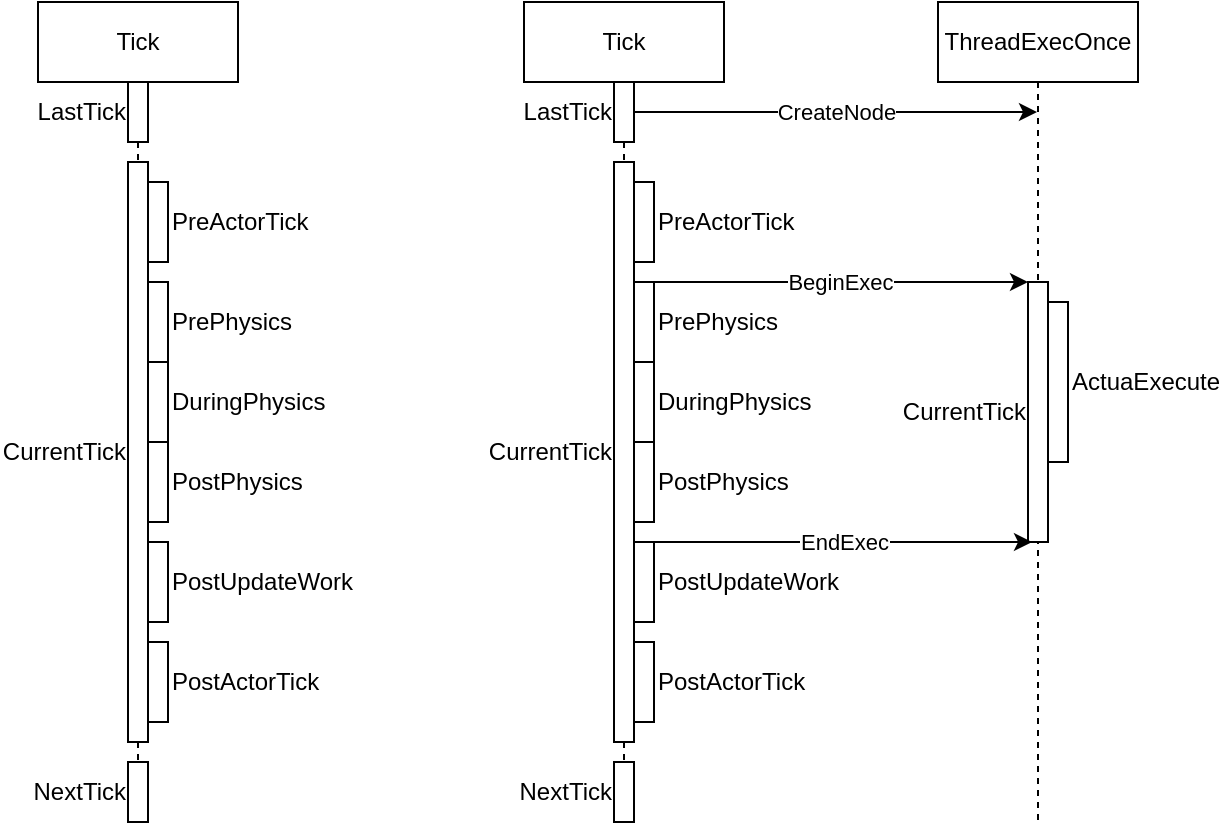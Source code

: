 <mxfile version="21.2.8" type="device">
  <diagram name="第 1 页" id="8nAH_SGD8lflhsnFOe_v">
    <mxGraphModel dx="989" dy="582" grid="1" gridSize="10" guides="1" tooltips="1" connect="1" arrows="1" fold="1" page="1" pageScale="1" pageWidth="827" pageHeight="1169" math="0" shadow="0">
      <root>
        <mxCell id="0" />
        <mxCell id="1" parent="0" />
        <mxCell id="eUrg9NWbsTJl5SdUJOAL-8" value="Tick" style="shape=umlLifeline;perimeter=lifelinePerimeter;whiteSpace=wrap;html=1;container=1;dropTarget=0;collapsible=0;recursiveResize=0;outlineConnect=0;portConstraint=eastwest;newEdgeStyle={&quot;edgeStyle&quot;:&quot;elbowEdgeStyle&quot;,&quot;elbow&quot;:&quot;vertical&quot;,&quot;curved&quot;:0,&quot;rounded&quot;:0};" vertex="1" parent="1">
          <mxGeometry x="120" y="80" width="100" height="410" as="geometry" />
        </mxCell>
        <mxCell id="eUrg9NWbsTJl5SdUJOAL-25" value="CurrentTick" style="html=1;points=[];perimeter=orthogonalPerimeter;outlineConnect=0;targetShapes=umlLifeline;portConstraint=eastwest;newEdgeStyle={&quot;edgeStyle&quot;:&quot;elbowEdgeStyle&quot;,&quot;elbow&quot;:&quot;vertical&quot;,&quot;curved&quot;:0,&quot;rounded&quot;:0};fontColor=#000000;labelPosition=left;verticalLabelPosition=middle;align=right;verticalAlign=middle;" vertex="1" parent="eUrg9NWbsTJl5SdUJOAL-8">
          <mxGeometry x="45" y="80" width="10" height="290" as="geometry" />
        </mxCell>
        <mxCell id="eUrg9NWbsTJl5SdUJOAL-15" value="PostUpdateWork" style="html=1;points=[];perimeter=orthogonalPerimeter;outlineConnect=0;targetShapes=umlLifeline;portConstraint=eastwest;newEdgeStyle={&quot;edgeStyle&quot;:&quot;elbowEdgeStyle&quot;,&quot;elbow&quot;:&quot;vertical&quot;,&quot;curved&quot;:0,&quot;rounded&quot;:0};labelPosition=right;verticalLabelPosition=middle;align=left;verticalAlign=middle;" vertex="1" parent="eUrg9NWbsTJl5SdUJOAL-8">
          <mxGeometry x="55" y="270" width="10" height="40" as="geometry" />
        </mxCell>
        <mxCell id="eUrg9NWbsTJl5SdUJOAL-16" value="PostActorTick" style="html=1;points=[];perimeter=orthogonalPerimeter;outlineConnect=0;targetShapes=umlLifeline;portConstraint=eastwest;newEdgeStyle={&quot;edgeStyle&quot;:&quot;elbowEdgeStyle&quot;,&quot;elbow&quot;:&quot;vertical&quot;,&quot;curved&quot;:0,&quot;rounded&quot;:0};labelPosition=right;verticalLabelPosition=middle;align=left;verticalAlign=middle;" vertex="1" parent="eUrg9NWbsTJl5SdUJOAL-8">
          <mxGeometry x="55" y="320" width="10" height="40" as="geometry" />
        </mxCell>
        <mxCell id="eUrg9NWbsTJl5SdUJOAL-21" value="PreActorTick" style="html=1;points=[];perimeter=orthogonalPerimeter;outlineConnect=0;targetShapes=umlLifeline;portConstraint=eastwest;newEdgeStyle={&quot;edgeStyle&quot;:&quot;elbowEdgeStyle&quot;,&quot;elbow&quot;:&quot;vertical&quot;,&quot;curved&quot;:0,&quot;rounded&quot;:0};labelPosition=right;verticalLabelPosition=middle;align=left;verticalAlign=middle;" vertex="1" parent="eUrg9NWbsTJl5SdUJOAL-8">
          <mxGeometry x="55" y="90" width="10" height="40" as="geometry" />
        </mxCell>
        <mxCell id="eUrg9NWbsTJl5SdUJOAL-22" value="PrePhysics" style="html=1;points=[];perimeter=orthogonalPerimeter;outlineConnect=0;targetShapes=umlLifeline;portConstraint=eastwest;newEdgeStyle={&quot;edgeStyle&quot;:&quot;elbowEdgeStyle&quot;,&quot;elbow&quot;:&quot;vertical&quot;,&quot;curved&quot;:0,&quot;rounded&quot;:0};labelPosition=right;verticalLabelPosition=middle;align=left;verticalAlign=middle;" vertex="1" parent="eUrg9NWbsTJl5SdUJOAL-8">
          <mxGeometry x="55" y="140" width="10" height="40" as="geometry" />
        </mxCell>
        <mxCell id="eUrg9NWbsTJl5SdUJOAL-23" value="DuringPhysics" style="html=1;points=[];perimeter=orthogonalPerimeter;outlineConnect=0;targetShapes=umlLifeline;portConstraint=eastwest;newEdgeStyle={&quot;edgeStyle&quot;:&quot;elbowEdgeStyle&quot;,&quot;elbow&quot;:&quot;vertical&quot;,&quot;curved&quot;:0,&quot;rounded&quot;:0};labelPosition=right;verticalLabelPosition=middle;align=left;verticalAlign=middle;" vertex="1" parent="eUrg9NWbsTJl5SdUJOAL-8">
          <mxGeometry x="55" y="180" width="10" height="40" as="geometry" />
        </mxCell>
        <mxCell id="eUrg9NWbsTJl5SdUJOAL-24" value="PostPhysics" style="html=1;points=[];perimeter=orthogonalPerimeter;outlineConnect=0;targetShapes=umlLifeline;portConstraint=eastwest;newEdgeStyle={&quot;edgeStyle&quot;:&quot;elbowEdgeStyle&quot;,&quot;elbow&quot;:&quot;vertical&quot;,&quot;curved&quot;:0,&quot;rounded&quot;:0};labelPosition=right;verticalLabelPosition=middle;align=left;verticalAlign=middle;" vertex="1" parent="eUrg9NWbsTJl5SdUJOAL-8">
          <mxGeometry x="55" y="220" width="10" height="40" as="geometry" />
        </mxCell>
        <mxCell id="eUrg9NWbsTJl5SdUJOAL-26" value="NextTick" style="html=1;points=[];perimeter=orthogonalPerimeter;outlineConnect=0;targetShapes=umlLifeline;portConstraint=eastwest;newEdgeStyle={&quot;edgeStyle&quot;:&quot;elbowEdgeStyle&quot;,&quot;elbow&quot;:&quot;vertical&quot;,&quot;curved&quot;:0,&quot;rounded&quot;:0};labelPosition=left;verticalLabelPosition=middle;align=right;verticalAlign=middle;" vertex="1" parent="eUrg9NWbsTJl5SdUJOAL-8">
          <mxGeometry x="45" y="380" width="10" height="30" as="geometry" />
        </mxCell>
        <mxCell id="eUrg9NWbsTJl5SdUJOAL-17" value="LastTick" style="html=1;points=[];perimeter=orthogonalPerimeter;outlineConnect=0;targetShapes=umlLifeline;portConstraint=eastwest;newEdgeStyle={&quot;edgeStyle&quot;:&quot;elbowEdgeStyle&quot;,&quot;elbow&quot;:&quot;vertical&quot;,&quot;curved&quot;:0,&quot;rounded&quot;:0};labelPosition=left;verticalLabelPosition=middle;align=right;verticalAlign=middle;" vertex="1" parent="1">
          <mxGeometry x="165" y="120" width="10" height="30" as="geometry" />
        </mxCell>
        <mxCell id="eUrg9NWbsTJl5SdUJOAL-27" value="Tick" style="shape=umlLifeline;perimeter=lifelinePerimeter;whiteSpace=wrap;html=1;container=1;dropTarget=0;collapsible=0;recursiveResize=0;outlineConnect=0;portConstraint=eastwest;newEdgeStyle={&quot;edgeStyle&quot;:&quot;elbowEdgeStyle&quot;,&quot;elbow&quot;:&quot;vertical&quot;,&quot;curved&quot;:0,&quot;rounded&quot;:0};" vertex="1" parent="1">
          <mxGeometry x="363" y="80" width="100" height="410" as="geometry" />
        </mxCell>
        <mxCell id="eUrg9NWbsTJl5SdUJOAL-28" value="CurrentTick" style="html=1;points=[];perimeter=orthogonalPerimeter;outlineConnect=0;targetShapes=umlLifeline;portConstraint=eastwest;newEdgeStyle={&quot;edgeStyle&quot;:&quot;elbowEdgeStyle&quot;,&quot;elbow&quot;:&quot;vertical&quot;,&quot;curved&quot;:0,&quot;rounded&quot;:0};fontColor=#000000;labelPosition=left;verticalLabelPosition=middle;align=right;verticalAlign=middle;" vertex="1" parent="eUrg9NWbsTJl5SdUJOAL-27">
          <mxGeometry x="45" y="80" width="10" height="290" as="geometry" />
        </mxCell>
        <mxCell id="eUrg9NWbsTJl5SdUJOAL-29" value="PostUpdateWork" style="html=1;points=[];perimeter=orthogonalPerimeter;outlineConnect=0;targetShapes=umlLifeline;portConstraint=eastwest;newEdgeStyle={&quot;edgeStyle&quot;:&quot;elbowEdgeStyle&quot;,&quot;elbow&quot;:&quot;vertical&quot;,&quot;curved&quot;:0,&quot;rounded&quot;:0};labelPosition=right;verticalLabelPosition=middle;align=left;verticalAlign=middle;" vertex="1" parent="eUrg9NWbsTJl5SdUJOAL-27">
          <mxGeometry x="55" y="270" width="10" height="40" as="geometry" />
        </mxCell>
        <mxCell id="eUrg9NWbsTJl5SdUJOAL-30" value="PostActorTick" style="html=1;points=[];perimeter=orthogonalPerimeter;outlineConnect=0;targetShapes=umlLifeline;portConstraint=eastwest;newEdgeStyle={&quot;edgeStyle&quot;:&quot;elbowEdgeStyle&quot;,&quot;elbow&quot;:&quot;vertical&quot;,&quot;curved&quot;:0,&quot;rounded&quot;:0};labelPosition=right;verticalLabelPosition=middle;align=left;verticalAlign=middle;" vertex="1" parent="eUrg9NWbsTJl5SdUJOAL-27">
          <mxGeometry x="55" y="320" width="10" height="40" as="geometry" />
        </mxCell>
        <mxCell id="eUrg9NWbsTJl5SdUJOAL-31" value="PreActorTick" style="html=1;points=[];perimeter=orthogonalPerimeter;outlineConnect=0;targetShapes=umlLifeline;portConstraint=eastwest;newEdgeStyle={&quot;edgeStyle&quot;:&quot;elbowEdgeStyle&quot;,&quot;elbow&quot;:&quot;vertical&quot;,&quot;curved&quot;:0,&quot;rounded&quot;:0};labelPosition=right;verticalLabelPosition=middle;align=left;verticalAlign=middle;" vertex="1" parent="eUrg9NWbsTJl5SdUJOAL-27">
          <mxGeometry x="55" y="90" width="10" height="40" as="geometry" />
        </mxCell>
        <mxCell id="eUrg9NWbsTJl5SdUJOAL-33" value="DuringPhysics" style="html=1;points=[];perimeter=orthogonalPerimeter;outlineConnect=0;targetShapes=umlLifeline;portConstraint=eastwest;newEdgeStyle={&quot;edgeStyle&quot;:&quot;elbowEdgeStyle&quot;,&quot;elbow&quot;:&quot;vertical&quot;,&quot;curved&quot;:0,&quot;rounded&quot;:0};labelPosition=right;verticalLabelPosition=middle;align=left;verticalAlign=middle;" vertex="1" parent="eUrg9NWbsTJl5SdUJOAL-27">
          <mxGeometry x="55" y="180" width="10" height="40" as="geometry" />
        </mxCell>
        <mxCell id="eUrg9NWbsTJl5SdUJOAL-34" value="PostPhysics" style="html=1;points=[];perimeter=orthogonalPerimeter;outlineConnect=0;targetShapes=umlLifeline;portConstraint=eastwest;newEdgeStyle={&quot;edgeStyle&quot;:&quot;elbowEdgeStyle&quot;,&quot;elbow&quot;:&quot;vertical&quot;,&quot;curved&quot;:0,&quot;rounded&quot;:0};labelPosition=right;verticalLabelPosition=middle;align=left;verticalAlign=middle;" vertex="1" parent="eUrg9NWbsTJl5SdUJOAL-27">
          <mxGeometry x="55" y="220" width="10" height="40" as="geometry" />
        </mxCell>
        <mxCell id="eUrg9NWbsTJl5SdUJOAL-35" value="NextTick" style="html=1;points=[];perimeter=orthogonalPerimeter;outlineConnect=0;targetShapes=umlLifeline;portConstraint=eastwest;newEdgeStyle={&quot;edgeStyle&quot;:&quot;elbowEdgeStyle&quot;,&quot;elbow&quot;:&quot;vertical&quot;,&quot;curved&quot;:0,&quot;rounded&quot;:0};labelPosition=left;verticalLabelPosition=middle;align=right;verticalAlign=middle;" vertex="1" parent="eUrg9NWbsTJl5SdUJOAL-27">
          <mxGeometry x="45" y="380" width="10" height="30" as="geometry" />
        </mxCell>
        <mxCell id="eUrg9NWbsTJl5SdUJOAL-49" value="CreateNode" style="edgeStyle=elbowEdgeStyle;rounded=0;orthogonalLoop=1;jettySize=auto;html=1;elbow=vertical;curved=0;" edge="1" parent="1" source="eUrg9NWbsTJl5SdUJOAL-36" target="eUrg9NWbsTJl5SdUJOAL-39">
          <mxGeometry relative="1" as="geometry" />
        </mxCell>
        <mxCell id="eUrg9NWbsTJl5SdUJOAL-36" value="LastTick" style="html=1;points=[];perimeter=orthogonalPerimeter;outlineConnect=0;targetShapes=umlLifeline;portConstraint=eastwest;newEdgeStyle={&quot;edgeStyle&quot;:&quot;elbowEdgeStyle&quot;,&quot;elbow&quot;:&quot;vertical&quot;,&quot;curved&quot;:0,&quot;rounded&quot;:0};labelPosition=left;verticalLabelPosition=middle;align=right;verticalAlign=middle;" vertex="1" parent="1">
          <mxGeometry x="408" y="120" width="10" height="30" as="geometry" />
        </mxCell>
        <mxCell id="eUrg9NWbsTJl5SdUJOAL-39" value="ThreadExecOnce" style="shape=umlLifeline;perimeter=lifelinePerimeter;whiteSpace=wrap;html=1;container=1;dropTarget=0;collapsible=0;recursiveResize=0;outlineConnect=0;portConstraint=eastwest;newEdgeStyle={&quot;edgeStyle&quot;:&quot;elbowEdgeStyle&quot;,&quot;elbow&quot;:&quot;vertical&quot;,&quot;curved&quot;:0,&quot;rounded&quot;:0};" vertex="1" parent="1">
          <mxGeometry x="570" y="80" width="100" height="410" as="geometry" />
        </mxCell>
        <mxCell id="eUrg9NWbsTJl5SdUJOAL-40" value="CurrentTick" style="html=1;points=[];perimeter=orthogonalPerimeter;outlineConnect=0;targetShapes=umlLifeline;portConstraint=eastwest;newEdgeStyle={&quot;edgeStyle&quot;:&quot;elbowEdgeStyle&quot;,&quot;elbow&quot;:&quot;vertical&quot;,&quot;curved&quot;:0,&quot;rounded&quot;:0};fontColor=#000000;labelPosition=left;verticalLabelPosition=middle;align=right;verticalAlign=middle;" vertex="1" parent="eUrg9NWbsTJl5SdUJOAL-39">
          <mxGeometry x="45" y="140" width="10" height="130" as="geometry" />
        </mxCell>
        <mxCell id="eUrg9NWbsTJl5SdUJOAL-54" value="ActuaExecute" style="html=1;points=[];perimeter=orthogonalPerimeter;outlineConnect=0;targetShapes=umlLifeline;portConstraint=eastwest;newEdgeStyle={&quot;edgeStyle&quot;:&quot;elbowEdgeStyle&quot;,&quot;elbow&quot;:&quot;vertical&quot;,&quot;curved&quot;:0,&quot;rounded&quot;:0};fontColor=#000000;labelPosition=right;verticalLabelPosition=middle;align=left;verticalAlign=middle;" vertex="1" parent="eUrg9NWbsTJl5SdUJOAL-39">
          <mxGeometry x="55" y="150" width="10" height="80" as="geometry" />
        </mxCell>
        <mxCell id="eUrg9NWbsTJl5SdUJOAL-51" value="BeginExec" style="endArrow=classic;html=1;rounded=0;" edge="1" parent="1" target="eUrg9NWbsTJl5SdUJOAL-40">
          <mxGeometry width="50" height="50" relative="1" as="geometry">
            <mxPoint x="426" y="220" as="sourcePoint" />
            <mxPoint x="620" y="240" as="targetPoint" />
          </mxGeometry>
        </mxCell>
        <mxCell id="eUrg9NWbsTJl5SdUJOAL-32" value="PrePhysics" style="html=1;points=[];perimeter=orthogonalPerimeter;outlineConnect=0;targetShapes=umlLifeline;portConstraint=eastwest;newEdgeStyle={&quot;edgeStyle&quot;:&quot;elbowEdgeStyle&quot;,&quot;elbow&quot;:&quot;vertical&quot;,&quot;curved&quot;:0,&quot;rounded&quot;:0};labelPosition=right;verticalLabelPosition=middle;align=left;verticalAlign=middle;" vertex="1" parent="1">
          <mxGeometry x="418" y="220" width="10" height="40" as="geometry" />
        </mxCell>
        <mxCell id="eUrg9NWbsTJl5SdUJOAL-53" value="EndExec" style="endArrow=classic;html=1;rounded=0;" edge="1" parent="1">
          <mxGeometry width="50" height="50" relative="1" as="geometry">
            <mxPoint x="428" y="350" as="sourcePoint" />
            <mxPoint x="617" y="350" as="targetPoint" />
          </mxGeometry>
        </mxCell>
      </root>
    </mxGraphModel>
  </diagram>
</mxfile>
